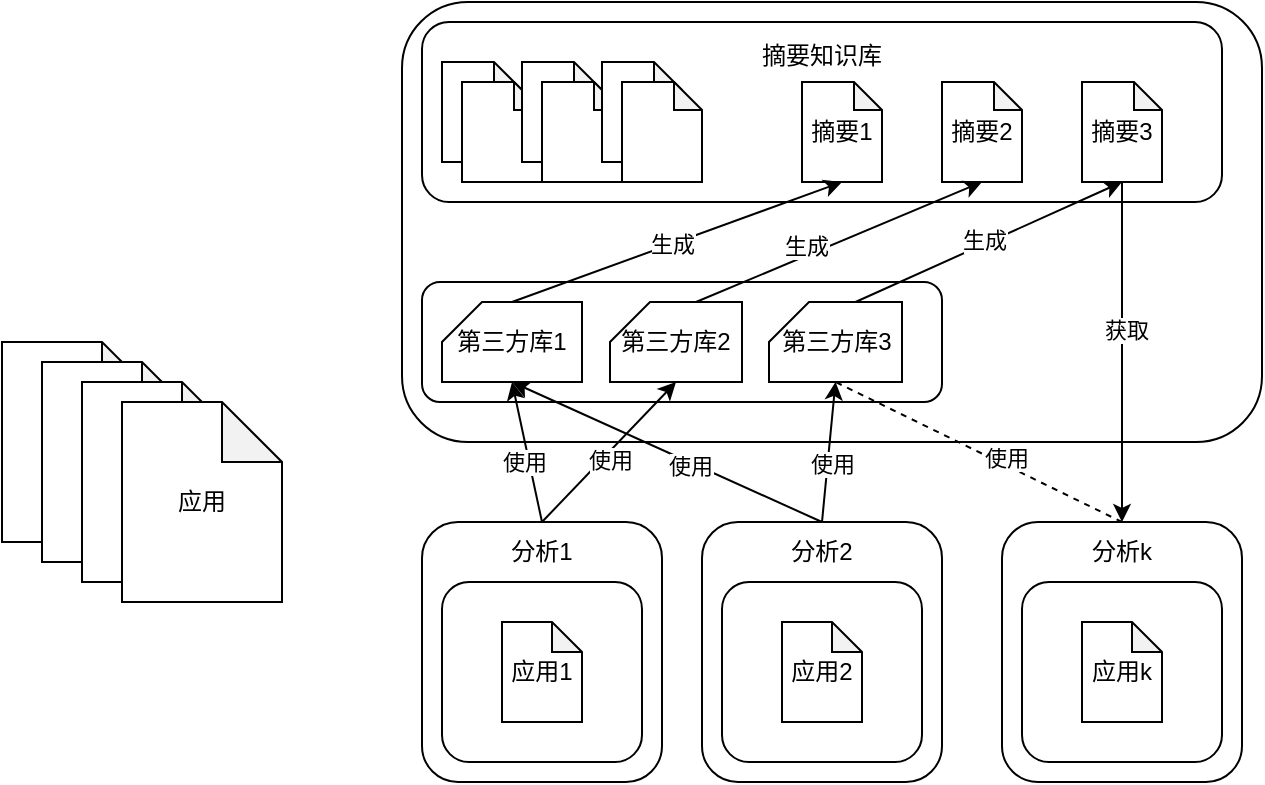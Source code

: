 <mxfile version="23.1.8" type="github">
  <diagram name="第 1 页" id="VxEnm2vC9pFeRU8R8G8M">
    <mxGraphModel dx="1754" dy="857" grid="1" gridSize="10" guides="1" tooltips="1" connect="1" arrows="1" fold="1" page="1" pageScale="1" pageWidth="827" pageHeight="1169" math="0" shadow="0">
      <root>
        <mxCell id="0" />
        <mxCell id="1" parent="0" />
        <mxCell id="wwV5foe9snUfwAbhZovG-1" value="APK" style="shape=note;whiteSpace=wrap;html=1;backgroundOutline=1;darkOpacity=0.05;" vertex="1" parent="1">
          <mxGeometry x="30" y="240" width="80" height="100" as="geometry" />
        </mxCell>
        <mxCell id="wwV5foe9snUfwAbhZovG-5" value="APK" style="shape=note;whiteSpace=wrap;html=1;backgroundOutline=1;darkOpacity=0.05;" vertex="1" parent="1">
          <mxGeometry x="50" y="250" width="80" height="100" as="geometry" />
        </mxCell>
        <mxCell id="wwV5foe9snUfwAbhZovG-6" value="APK" style="shape=note;whiteSpace=wrap;html=1;backgroundOutline=1;darkOpacity=0.05;" vertex="1" parent="1">
          <mxGeometry x="70" y="260" width="80" height="100" as="geometry" />
        </mxCell>
        <mxCell id="wwV5foe9snUfwAbhZovG-7" value="应用" style="shape=note;whiteSpace=wrap;html=1;backgroundOutline=1;darkOpacity=0.05;" vertex="1" parent="1">
          <mxGeometry x="90" y="270" width="80" height="100" as="geometry" />
        </mxCell>
        <mxCell id="wwV5foe9snUfwAbhZovG-8" value="分析1&lt;br&gt;&lt;br&gt;&lt;br&gt;&lt;br&gt;&lt;br&gt;&lt;br&gt;&lt;br&gt;&lt;div&gt;&lt;br&gt;&lt;/div&gt;" style="rounded=1;whiteSpace=wrap;html=1;" vertex="1" parent="1">
          <mxGeometry x="240" y="330" width="120" height="130" as="geometry" />
        </mxCell>
        <mxCell id="wwV5foe9snUfwAbhZovG-11" value="" style="rounded=1;whiteSpace=wrap;html=1;" vertex="1" parent="1">
          <mxGeometry x="230" y="70" width="430" height="220" as="geometry" />
        </mxCell>
        <mxCell id="wwV5foe9snUfwAbhZovG-15" value="" style="rounded=1;whiteSpace=wrap;html=1;" vertex="1" parent="1">
          <mxGeometry x="250" y="360" width="100" height="90" as="geometry" />
        </mxCell>
        <mxCell id="wwV5foe9snUfwAbhZovG-14" value="应用1" style="shape=note;whiteSpace=wrap;html=1;backgroundOutline=1;darkOpacity=0.05;size=15;" vertex="1" parent="1">
          <mxGeometry x="280" y="380" width="40" height="50" as="geometry" />
        </mxCell>
        <mxCell id="wwV5foe9snUfwAbhZovG-20" value="" style="rounded=1;whiteSpace=wrap;html=1;" vertex="1" parent="1">
          <mxGeometry x="240" y="210" width="260" height="60" as="geometry" />
        </mxCell>
        <mxCell id="wwV5foe9snUfwAbhZovG-25" value="第三方库1" style="shape=card;whiteSpace=wrap;html=1;size=20;" vertex="1" parent="1">
          <mxGeometry x="250" y="220" width="70" height="40" as="geometry" />
        </mxCell>
        <mxCell id="wwV5foe9snUfwAbhZovG-26" value="第三方库2" style="shape=card;whiteSpace=wrap;html=1;size=20;" vertex="1" parent="1">
          <mxGeometry x="334" y="220" width="66" height="40" as="geometry" />
        </mxCell>
        <mxCell id="wwV5foe9snUfwAbhZovG-27" value="第三方库3" style="shape=card;whiteSpace=wrap;html=1;size=20;" vertex="1" parent="1">
          <mxGeometry x="413.5" y="220" width="66.5" height="40" as="geometry" />
        </mxCell>
        <mxCell id="wwV5foe9snUfwAbhZovG-30" value="分析2&lt;br&gt;&lt;br&gt;&lt;br&gt;&lt;br&gt;&lt;br&gt;&lt;br&gt;&lt;br&gt;&lt;div&gt;&lt;br&gt;&lt;/div&gt;" style="rounded=1;whiteSpace=wrap;html=1;" vertex="1" parent="1">
          <mxGeometry x="380" y="330" width="120" height="130" as="geometry" />
        </mxCell>
        <mxCell id="wwV5foe9snUfwAbhZovG-31" value="" style="rounded=1;whiteSpace=wrap;html=1;" vertex="1" parent="1">
          <mxGeometry x="390" y="360" width="100" height="90" as="geometry" />
        </mxCell>
        <mxCell id="wwV5foe9snUfwAbhZovG-32" value="应用2" style="shape=note;whiteSpace=wrap;html=1;backgroundOutline=1;darkOpacity=0.05;size=15;" vertex="1" parent="1">
          <mxGeometry x="420" y="380" width="40" height="50" as="geometry" />
        </mxCell>
        <mxCell id="wwV5foe9snUfwAbhZovG-33" value="分析k&lt;br&gt;&lt;br&gt;&lt;br&gt;&lt;br&gt;&lt;br&gt;&lt;br&gt;&lt;br&gt;&lt;div&gt;&lt;br&gt;&lt;/div&gt;" style="rounded=1;whiteSpace=wrap;html=1;" vertex="1" parent="1">
          <mxGeometry x="530" y="330" width="120" height="130" as="geometry" />
        </mxCell>
        <mxCell id="wwV5foe9snUfwAbhZovG-34" value="" style="rounded=1;whiteSpace=wrap;html=1;" vertex="1" parent="1">
          <mxGeometry x="540" y="360" width="100" height="90" as="geometry" />
        </mxCell>
        <mxCell id="wwV5foe9snUfwAbhZovG-35" value="应用k" style="shape=note;whiteSpace=wrap;html=1;backgroundOutline=1;darkOpacity=0.05;size=15;" vertex="1" parent="1">
          <mxGeometry x="570" y="380" width="40" height="50" as="geometry" />
        </mxCell>
        <mxCell id="wwV5foe9snUfwAbhZovG-37" value="" style="endArrow=classic;html=1;rounded=0;entryX=0.5;entryY=1;entryDx=0;entryDy=0;entryPerimeter=0;" edge="1" parent="1" target="wwV5foe9snUfwAbhZovG-25">
          <mxGeometry width="50" height="50" relative="1" as="geometry">
            <mxPoint x="300" y="330" as="sourcePoint" />
            <mxPoint x="440" y="280" as="targetPoint" />
          </mxGeometry>
        </mxCell>
        <mxCell id="wwV5foe9snUfwAbhZovG-59" value="使用" style="edgeLabel;html=1;align=center;verticalAlign=middle;resizable=0;points=[];" vertex="1" connectable="0" parent="wwV5foe9snUfwAbhZovG-37">
          <mxGeometry x="-0.109" y="3" relative="1" as="geometry">
            <mxPoint as="offset" />
          </mxGeometry>
        </mxCell>
        <mxCell id="wwV5foe9snUfwAbhZovG-38" value="" style="endArrow=classic;html=1;rounded=0;entryX=0.5;entryY=1;entryDx=0;entryDy=0;entryPerimeter=0;exitX=0.5;exitY=0;exitDx=0;exitDy=0;" edge="1" parent="1" source="wwV5foe9snUfwAbhZovG-8" target="wwV5foe9snUfwAbhZovG-26">
          <mxGeometry width="50" height="50" relative="1" as="geometry">
            <mxPoint x="310" y="370" as="sourcePoint" />
            <mxPoint x="310" y="270" as="targetPoint" />
          </mxGeometry>
        </mxCell>
        <mxCell id="wwV5foe9snUfwAbhZovG-60" value="使用" style="edgeLabel;html=1;align=center;verticalAlign=middle;resizable=0;points=[];" vertex="1" connectable="0" parent="wwV5foe9snUfwAbhZovG-38">
          <mxGeometry x="-0.047" y="-3" relative="1" as="geometry">
            <mxPoint as="offset" />
          </mxGeometry>
        </mxCell>
        <mxCell id="wwV5foe9snUfwAbhZovG-39" value="" style="endArrow=classic;html=1;rounded=0;exitX=0.5;exitY=0;exitDx=0;exitDy=0;entryX=0.5;entryY=1;entryDx=0;entryDy=0;entryPerimeter=0;" edge="1" parent="1" source="wwV5foe9snUfwAbhZovG-30" target="wwV5foe9snUfwAbhZovG-25">
          <mxGeometry width="50" height="50" relative="1" as="geometry">
            <mxPoint x="390" y="330" as="sourcePoint" />
            <mxPoint x="440" y="280" as="targetPoint" />
          </mxGeometry>
        </mxCell>
        <mxCell id="wwV5foe9snUfwAbhZovG-61" value="使用" style="edgeLabel;html=1;align=center;verticalAlign=middle;resizable=0;points=[];" vertex="1" connectable="0" parent="wwV5foe9snUfwAbhZovG-39">
          <mxGeometry x="-0.151" y="2" relative="1" as="geometry">
            <mxPoint as="offset" />
          </mxGeometry>
        </mxCell>
        <mxCell id="wwV5foe9snUfwAbhZovG-40" value="" style="endArrow=classic;html=1;rounded=0;exitX=0.5;exitY=0;exitDx=0;exitDy=0;entryX=0.5;entryY=1;entryDx=0;entryDy=0;entryPerimeter=0;" edge="1" parent="1" source="wwV5foe9snUfwAbhZovG-30" target="wwV5foe9snUfwAbhZovG-27">
          <mxGeometry width="50" height="50" relative="1" as="geometry">
            <mxPoint x="450" y="370" as="sourcePoint" />
            <mxPoint x="310" y="270" as="targetPoint" />
          </mxGeometry>
        </mxCell>
        <mxCell id="wwV5foe9snUfwAbhZovG-62" value="使用" style="edgeLabel;html=1;align=center;verticalAlign=middle;resizable=0;points=[];" vertex="1" connectable="0" parent="wwV5foe9snUfwAbhZovG-40">
          <mxGeometry x="-0.158" y="-2" relative="1" as="geometry">
            <mxPoint as="offset" />
          </mxGeometry>
        </mxCell>
        <mxCell id="wwV5foe9snUfwAbhZovG-41" value="摘要知识库&lt;br&gt;&lt;br&gt;&lt;br&gt;&lt;br&gt;&lt;div&gt;&lt;br&gt;&lt;/div&gt;" style="rounded=1;whiteSpace=wrap;html=1;" vertex="1" parent="1">
          <mxGeometry x="240" y="80" width="400" height="90" as="geometry" />
        </mxCell>
        <mxCell id="wwV5foe9snUfwAbhZovG-43" value="" style="shape=note;whiteSpace=wrap;html=1;backgroundOutline=1;darkOpacity=0.05;size=14;" vertex="1" parent="1">
          <mxGeometry x="250" y="100" width="40" height="50" as="geometry" />
        </mxCell>
        <mxCell id="wwV5foe9snUfwAbhZovG-44" value="" style="shape=note;whiteSpace=wrap;html=1;backgroundOutline=1;darkOpacity=0.05;size=14;" vertex="1" parent="1">
          <mxGeometry x="260" y="110" width="40" height="50" as="geometry" />
        </mxCell>
        <mxCell id="wwV5foe9snUfwAbhZovG-45" value="" style="shape=note;whiteSpace=wrap;html=1;backgroundOutline=1;darkOpacity=0.05;size=14;" vertex="1" parent="1">
          <mxGeometry x="290" y="100" width="40" height="50" as="geometry" />
        </mxCell>
        <mxCell id="wwV5foe9snUfwAbhZovG-46" value="" style="shape=note;whiteSpace=wrap;html=1;backgroundOutline=1;darkOpacity=0.05;size=14;" vertex="1" parent="1">
          <mxGeometry x="300" y="110" width="40" height="50" as="geometry" />
        </mxCell>
        <mxCell id="wwV5foe9snUfwAbhZovG-47" value="" style="shape=note;whiteSpace=wrap;html=1;backgroundOutline=1;darkOpacity=0.05;size=14;" vertex="1" parent="1">
          <mxGeometry x="330" y="100" width="40" height="50" as="geometry" />
        </mxCell>
        <mxCell id="wwV5foe9snUfwAbhZovG-48" value="" style="shape=note;whiteSpace=wrap;html=1;backgroundOutline=1;darkOpacity=0.05;size=14;" vertex="1" parent="1">
          <mxGeometry x="340" y="110" width="40" height="50" as="geometry" />
        </mxCell>
        <mxCell id="wwV5foe9snUfwAbhZovG-49" value="摘要1" style="shape=note;whiteSpace=wrap;html=1;backgroundOutline=1;darkOpacity=0.05;size=14;" vertex="1" parent="1">
          <mxGeometry x="430" y="110" width="40" height="50" as="geometry" />
        </mxCell>
        <mxCell id="wwV5foe9snUfwAbhZovG-50" value="摘要2" style="shape=note;whiteSpace=wrap;html=1;backgroundOutline=1;darkOpacity=0.05;size=14;" vertex="1" parent="1">
          <mxGeometry x="500" y="110" width="40" height="50" as="geometry" />
        </mxCell>
        <mxCell id="wwV5foe9snUfwAbhZovG-51" value="摘要3" style="shape=note;whiteSpace=wrap;html=1;backgroundOutline=1;darkOpacity=0.05;size=14;" vertex="1" parent="1">
          <mxGeometry x="570" y="110" width="40" height="50" as="geometry" />
        </mxCell>
        <mxCell id="wwV5foe9snUfwAbhZovG-52" value="" style="endArrow=classic;html=1;rounded=0;exitX=0.5;exitY=0;exitDx=0;exitDy=0;exitPerimeter=0;entryX=0.5;entryY=1;entryDx=0;entryDy=0;entryPerimeter=0;" edge="1" parent="1" source="wwV5foe9snUfwAbhZovG-25" target="wwV5foe9snUfwAbhZovG-49">
          <mxGeometry width="50" height="50" relative="1" as="geometry">
            <mxPoint x="390" y="330" as="sourcePoint" />
            <mxPoint x="440" y="280" as="targetPoint" />
          </mxGeometry>
        </mxCell>
        <mxCell id="wwV5foe9snUfwAbhZovG-56" value="生成" style="edgeLabel;html=1;align=center;verticalAlign=middle;resizable=0;points=[];" vertex="1" connectable="0" parent="wwV5foe9snUfwAbhZovG-52">
          <mxGeometry x="-0.036" relative="1" as="geometry">
            <mxPoint as="offset" />
          </mxGeometry>
        </mxCell>
        <mxCell id="wwV5foe9snUfwAbhZovG-53" value="" style="endArrow=classic;html=1;rounded=0;exitX=0;exitY=0;exitDx=43;exitDy=0;exitPerimeter=0;entryX=0.5;entryY=1;entryDx=0;entryDy=0;entryPerimeter=0;" edge="1" parent="1" source="wwV5foe9snUfwAbhZovG-26" target="wwV5foe9snUfwAbhZovG-50">
          <mxGeometry width="50" height="50" relative="1" as="geometry">
            <mxPoint x="410" y="220" as="sourcePoint" />
            <mxPoint x="524" y="160" as="targetPoint" />
          </mxGeometry>
        </mxCell>
        <mxCell id="wwV5foe9snUfwAbhZovG-57" value="生成" style="edgeLabel;html=1;align=center;verticalAlign=middle;resizable=0;points=[];" vertex="1" connectable="0" parent="wwV5foe9snUfwAbhZovG-53">
          <mxGeometry x="-0.2" y="5" relative="1" as="geometry">
            <mxPoint as="offset" />
          </mxGeometry>
        </mxCell>
        <mxCell id="wwV5foe9snUfwAbhZovG-55" value="" style="endArrow=classic;html=1;rounded=0;exitX=0;exitY=0;exitDx=43.25;exitDy=0;exitPerimeter=0;entryX=0.5;entryY=1;entryDx=0;entryDy=0;entryPerimeter=0;" edge="1" parent="1" source="wwV5foe9snUfwAbhZovG-27" target="wwV5foe9snUfwAbhZovG-51">
          <mxGeometry width="50" height="50" relative="1" as="geometry">
            <mxPoint x="520" y="220" as="sourcePoint" />
            <mxPoint x="580" y="160" as="targetPoint" />
          </mxGeometry>
        </mxCell>
        <mxCell id="wwV5foe9snUfwAbhZovG-58" value="生成" style="edgeLabel;html=1;align=center;verticalAlign=middle;resizable=0;points=[];" vertex="1" connectable="0" parent="wwV5foe9snUfwAbhZovG-55">
          <mxGeometry x="-0.027" y="2" relative="1" as="geometry">
            <mxPoint as="offset" />
          </mxGeometry>
        </mxCell>
        <mxCell id="wwV5foe9snUfwAbhZovG-64" value="" style="endArrow=none;dashed=1;html=1;rounded=0;exitX=0.5;exitY=0;exitDx=0;exitDy=0;entryX=0.5;entryY=1;entryDx=0;entryDy=0;entryPerimeter=0;" edge="1" parent="1" source="wwV5foe9snUfwAbhZovG-33" target="wwV5foe9snUfwAbhZovG-27">
          <mxGeometry width="50" height="50" relative="1" as="geometry">
            <mxPoint x="390" y="330" as="sourcePoint" />
            <mxPoint x="440" y="280" as="targetPoint" />
          </mxGeometry>
        </mxCell>
        <mxCell id="wwV5foe9snUfwAbhZovG-65" value="使用" style="edgeLabel;html=1;align=center;verticalAlign=middle;resizable=0;points=[];" vertex="1" connectable="0" parent="wwV5foe9snUfwAbhZovG-64">
          <mxGeometry x="-0.174" y="-2" relative="1" as="geometry">
            <mxPoint y="-1" as="offset" />
          </mxGeometry>
        </mxCell>
        <mxCell id="wwV5foe9snUfwAbhZovG-67" value="" style="endArrow=classic;html=1;rounded=0;exitX=0.5;exitY=1;exitDx=0;exitDy=0;exitPerimeter=0;" edge="1" parent="1" source="wwV5foe9snUfwAbhZovG-51">
          <mxGeometry width="50" height="50" relative="1" as="geometry">
            <mxPoint x="390" y="330" as="sourcePoint" />
            <mxPoint x="590" y="330" as="targetPoint" />
          </mxGeometry>
        </mxCell>
        <mxCell id="wwV5foe9snUfwAbhZovG-68" value="获取" style="edgeLabel;html=1;align=center;verticalAlign=middle;resizable=0;points=[];" vertex="1" connectable="0" parent="wwV5foe9snUfwAbhZovG-67">
          <mxGeometry x="-0.132" y="2" relative="1" as="geometry">
            <mxPoint as="offset" />
          </mxGeometry>
        </mxCell>
      </root>
    </mxGraphModel>
  </diagram>
</mxfile>
